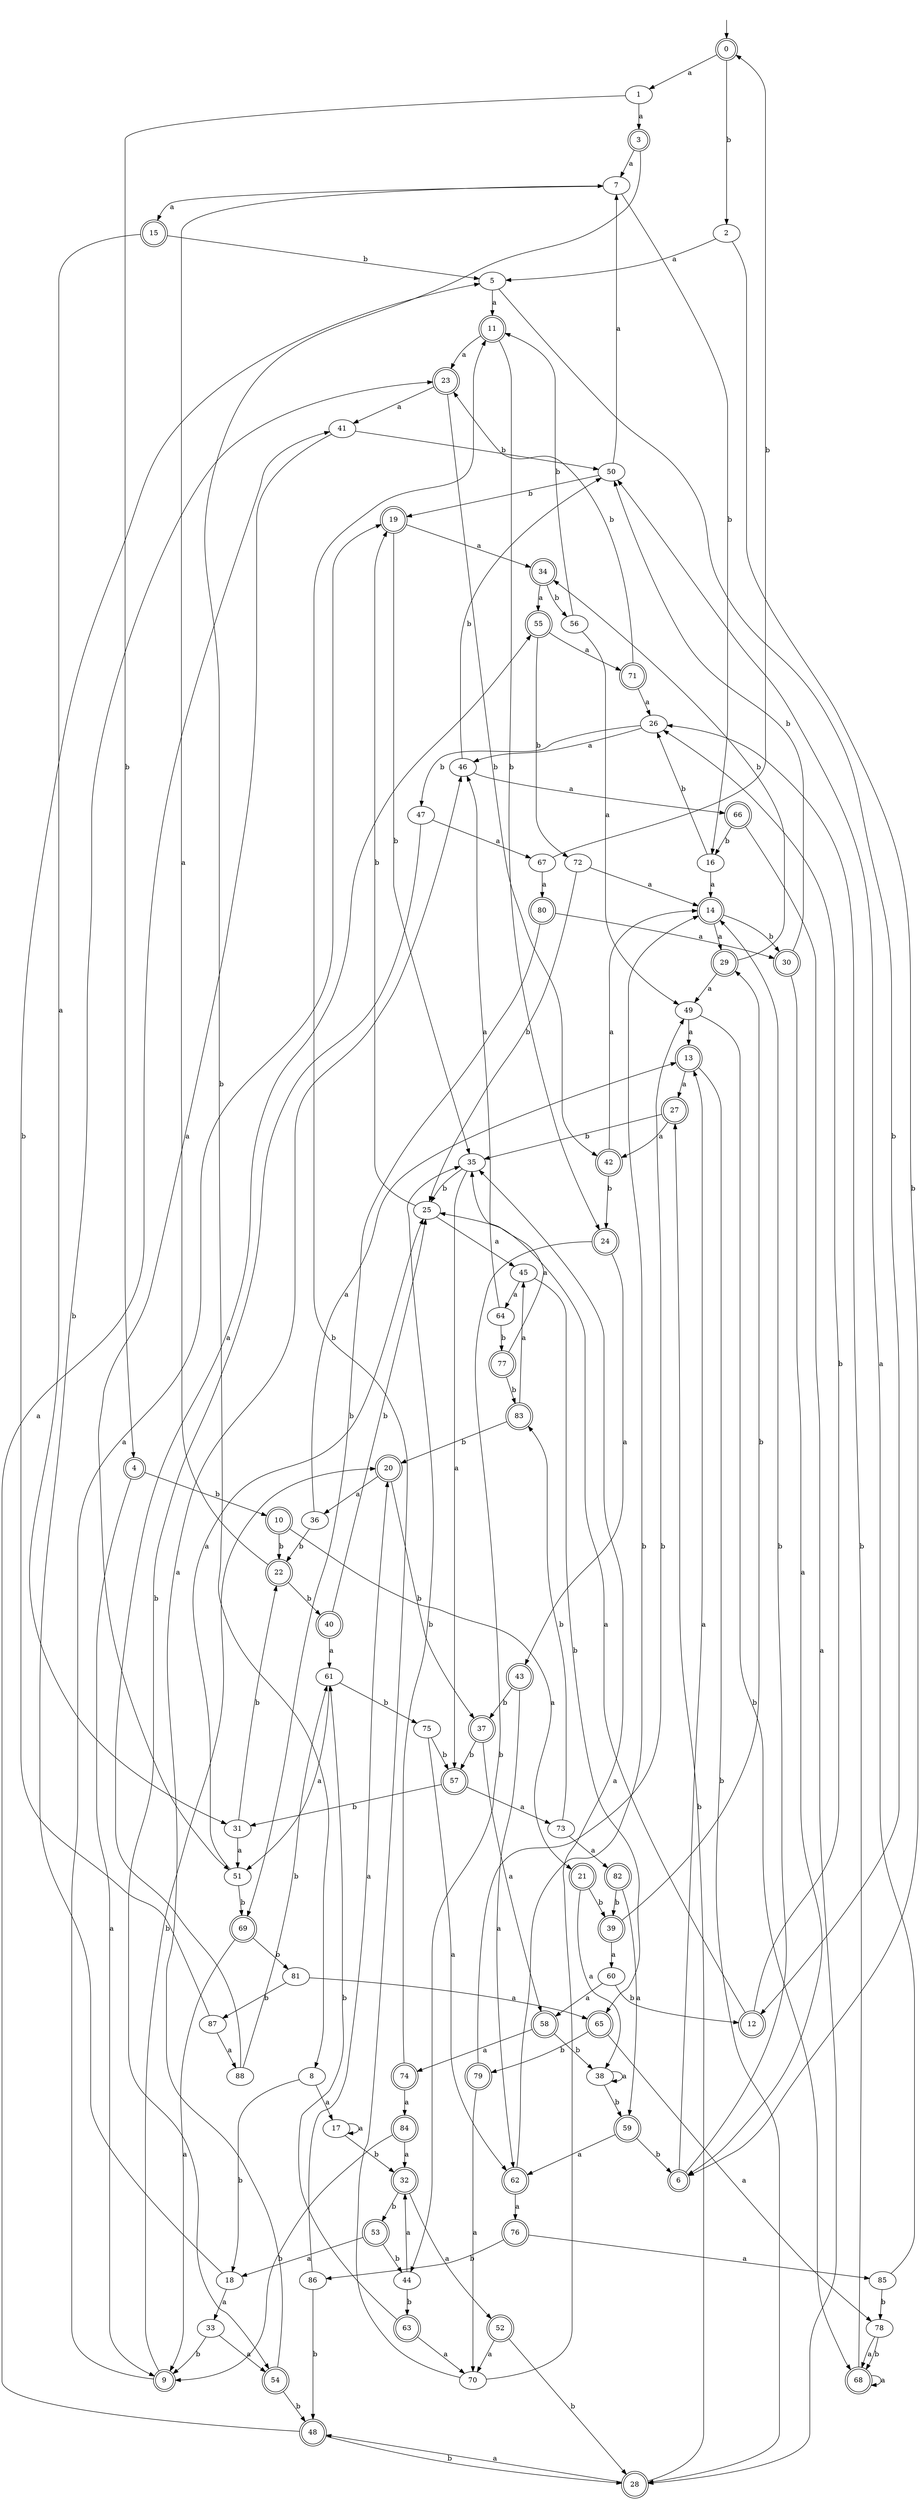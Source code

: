 digraph RandomDFA {
  __start0 [label="", shape=none];
  __start0 -> 0 [label=""];
  0 [shape=circle] [shape=doublecircle]
  0 -> 1 [label="a"]
  0 -> 2 [label="b"]
  1
  1 -> 3 [label="a"]
  1 -> 4 [label="b"]
  2
  2 -> 5 [label="a"]
  2 -> 6 [label="b"]
  3 [shape=doublecircle]
  3 -> 7 [label="a"]
  3 -> 8 [label="b"]
  4 [shape=doublecircle]
  4 -> 9 [label="a"]
  4 -> 10 [label="b"]
  5
  5 -> 11 [label="a"]
  5 -> 12 [label="b"]
  6 [shape=doublecircle]
  6 -> 13 [label="a"]
  6 -> 14 [label="b"]
  7
  7 -> 15 [label="a"]
  7 -> 16 [label="b"]
  8
  8 -> 17 [label="a"]
  8 -> 18 [label="b"]
  9 [shape=doublecircle]
  9 -> 19 [label="a"]
  9 -> 20 [label="b"]
  10 [shape=doublecircle]
  10 -> 21 [label="a"]
  10 -> 22 [label="b"]
  11 [shape=doublecircle]
  11 -> 23 [label="a"]
  11 -> 24 [label="b"]
  12 [shape=doublecircle]
  12 -> 25 [label="a"]
  12 -> 26 [label="b"]
  13 [shape=doublecircle]
  13 -> 27 [label="a"]
  13 -> 28 [label="b"]
  14 [shape=doublecircle]
  14 -> 29 [label="a"]
  14 -> 30 [label="b"]
  15 [shape=doublecircle]
  15 -> 31 [label="a"]
  15 -> 5 [label="b"]
  16
  16 -> 14 [label="a"]
  16 -> 26 [label="b"]
  17
  17 -> 17 [label="a"]
  17 -> 32 [label="b"]
  18
  18 -> 33 [label="a"]
  18 -> 23 [label="b"]
  19 [shape=doublecircle]
  19 -> 34 [label="a"]
  19 -> 35 [label="b"]
  20 [shape=doublecircle]
  20 -> 36 [label="a"]
  20 -> 37 [label="b"]
  21 [shape=doublecircle]
  21 -> 38 [label="a"]
  21 -> 39 [label="b"]
  22 [shape=doublecircle]
  22 -> 7 [label="a"]
  22 -> 40 [label="b"]
  23 [shape=doublecircle]
  23 -> 41 [label="a"]
  23 -> 42 [label="b"]
  24 [shape=doublecircle]
  24 -> 43 [label="a"]
  24 -> 44 [label="b"]
  25
  25 -> 45 [label="a"]
  25 -> 19 [label="b"]
  26
  26 -> 46 [label="a"]
  26 -> 47 [label="b"]
  27 [shape=doublecircle]
  27 -> 42 [label="a"]
  27 -> 35 [label="b"]
  28 [shape=doublecircle]
  28 -> 48 [label="a"]
  28 -> 27 [label="b"]
  29 [shape=doublecircle]
  29 -> 49 [label="a"]
  29 -> 34 [label="b"]
  30 [shape=doublecircle]
  30 -> 6 [label="a"]
  30 -> 50 [label="b"]
  31
  31 -> 51 [label="a"]
  31 -> 22 [label="b"]
  32 [shape=doublecircle]
  32 -> 52 [label="a"]
  32 -> 53 [label="b"]
  33
  33 -> 54 [label="a"]
  33 -> 9 [label="b"]
  34 [shape=doublecircle]
  34 -> 55 [label="a"]
  34 -> 56 [label="b"]
  35
  35 -> 57 [label="a"]
  35 -> 25 [label="b"]
  36
  36 -> 13 [label="a"]
  36 -> 22 [label="b"]
  37 [shape=doublecircle]
  37 -> 58 [label="a"]
  37 -> 57 [label="b"]
  38
  38 -> 38 [label="a"]
  38 -> 59 [label="b"]
  39 [shape=doublecircle]
  39 -> 60 [label="a"]
  39 -> 29 [label="b"]
  40 [shape=doublecircle]
  40 -> 61 [label="a"]
  40 -> 25 [label="b"]
  41
  41 -> 51 [label="a"]
  41 -> 50 [label="b"]
  42 [shape=doublecircle]
  42 -> 14 [label="a"]
  42 -> 24 [label="b"]
  43 [shape=doublecircle]
  43 -> 62 [label="a"]
  43 -> 37 [label="b"]
  44
  44 -> 32 [label="a"]
  44 -> 63 [label="b"]
  45
  45 -> 64 [label="a"]
  45 -> 65 [label="b"]
  46
  46 -> 66 [label="a"]
  46 -> 50 [label="b"]
  47
  47 -> 67 [label="a"]
  47 -> 54 [label="b"]
  48 [shape=doublecircle]
  48 -> 41 [label="a"]
  48 -> 28 [label="b"]
  49
  49 -> 13 [label="a"]
  49 -> 68 [label="b"]
  50
  50 -> 7 [label="a"]
  50 -> 19 [label="b"]
  51
  51 -> 25 [label="a"]
  51 -> 69 [label="b"]
  52 [shape=doublecircle]
  52 -> 70 [label="a"]
  52 -> 28 [label="b"]
  53 [shape=doublecircle]
  53 -> 18 [label="a"]
  53 -> 44 [label="b"]
  54 [shape=doublecircle]
  54 -> 46 [label="a"]
  54 -> 48 [label="b"]
  55 [shape=doublecircle]
  55 -> 71 [label="a"]
  55 -> 72 [label="b"]
  56
  56 -> 49 [label="a"]
  56 -> 11 [label="b"]
  57 [shape=doublecircle]
  57 -> 73 [label="a"]
  57 -> 31 [label="b"]
  58 [shape=doublecircle]
  58 -> 74 [label="a"]
  58 -> 38 [label="b"]
  59 [shape=doublecircle]
  59 -> 62 [label="a"]
  59 -> 6 [label="b"]
  60
  60 -> 58 [label="a"]
  60 -> 12 [label="b"]
  61
  61 -> 51 [label="a"]
  61 -> 75 [label="b"]
  62 [shape=doublecircle]
  62 -> 76 [label="a"]
  62 -> 14 [label="b"]
  63 [shape=doublecircle]
  63 -> 70 [label="a"]
  63 -> 61 [label="b"]
  64
  64 -> 46 [label="a"]
  64 -> 77 [label="b"]
  65 [shape=doublecircle]
  65 -> 78 [label="a"]
  65 -> 79 [label="b"]
  66 [shape=doublecircle]
  66 -> 28 [label="a"]
  66 -> 16 [label="b"]
  67
  67 -> 80 [label="a"]
  67 -> 0 [label="b"]
  68 [shape=doublecircle]
  68 -> 68 [label="a"]
  68 -> 26 [label="b"]
  69 [shape=doublecircle]
  69 -> 9 [label="a"]
  69 -> 81 [label="b"]
  70
  70 -> 35 [label="a"]
  70 -> 11 [label="b"]
  71 [shape=doublecircle]
  71 -> 26 [label="a"]
  71 -> 23 [label="b"]
  72
  72 -> 14 [label="a"]
  72 -> 25 [label="b"]
  73
  73 -> 82 [label="a"]
  73 -> 83 [label="b"]
  74 [shape=doublecircle]
  74 -> 84 [label="a"]
  74 -> 35 [label="b"]
  75
  75 -> 62 [label="a"]
  75 -> 57 [label="b"]
  76 [shape=doublecircle]
  76 -> 85 [label="a"]
  76 -> 86 [label="b"]
  77 [shape=doublecircle]
  77 -> 35 [label="a"]
  77 -> 83 [label="b"]
  78
  78 -> 68 [label="a"]
  78 -> 68 [label="b"]
  79 [shape=doublecircle]
  79 -> 70 [label="a"]
  79 -> 49 [label="b"]
  80 [shape=doublecircle]
  80 -> 30 [label="a"]
  80 -> 69 [label="b"]
  81
  81 -> 65 [label="a"]
  81 -> 87 [label="b"]
  82 [shape=doublecircle]
  82 -> 59 [label="a"]
  82 -> 39 [label="b"]
  83 [shape=doublecircle]
  83 -> 45 [label="a"]
  83 -> 20 [label="b"]
  84 [shape=doublecircle]
  84 -> 32 [label="a"]
  84 -> 9 [label="b"]
  85
  85 -> 50 [label="a"]
  85 -> 78 [label="b"]
  86
  86 -> 20 [label="a"]
  86 -> 48 [label="b"]
  87
  87 -> 88 [label="a"]
  87 -> 5 [label="b"]
  88
  88 -> 55 [label="a"]
  88 -> 61 [label="b"]
}
